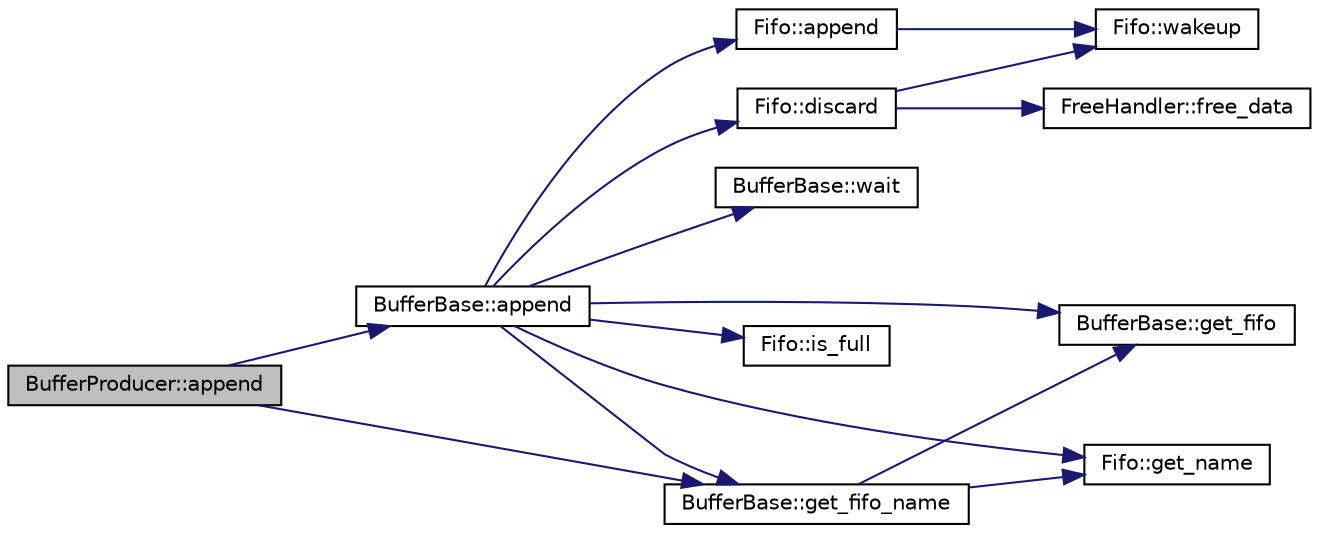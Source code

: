 digraph "BufferProducer::append"
{
 // LATEX_PDF_SIZE
  edge [fontname="Helvetica",fontsize="10",labelfontname="Helvetica",labelfontsize="10"];
  node [fontname="Helvetica",fontsize="10",shape=record];
  rankdir="LR";
  Node1 [label="BufferProducer::append",height=0.2,width=0.4,color="black", fillcolor="grey75", style="filled", fontcolor="black",tooltip=" "];
  Node1 -> Node2 [color="midnightblue",fontsize="10",style="solid",fontname="Helvetica"];
  Node2 [label="BufferBase::append",height=0.2,width=0.4,color="black", fillcolor="white", style="filled",URL="$class_buffer_base.html#a611e3f4eb911fc58bc811062c38b54eb",tooltip=" "];
  Node2 -> Node3 [color="midnightblue",fontsize="10",style="solid",fontname="Helvetica"];
  Node3 [label="Fifo::append",height=0.2,width=0.4,color="black", fillcolor="white", style="filled",URL="$class_fifo.html#a7537606bea89bff788a2ef08235ecc85",tooltip=" "];
  Node3 -> Node4 [color="midnightblue",fontsize="10",style="solid",fontname="Helvetica"];
  Node4 [label="Fifo::wakeup",height=0.2,width=0.4,color="black", fillcolor="white", style="filled",URL="$class_fifo.html#a66c5afd32d254833776d8229bd0b2965",tooltip=" "];
  Node2 -> Node5 [color="midnightblue",fontsize="10",style="solid",fontname="Helvetica"];
  Node5 [label="Fifo::discard",height=0.2,width=0.4,color="black", fillcolor="white", style="filled",URL="$class_fifo.html#aaf0b3a62abbb4dc572a03837dbc4c239",tooltip=" "];
  Node5 -> Node6 [color="midnightblue",fontsize="10",style="solid",fontname="Helvetica"];
  Node6 [label="FreeHandler::free_data",height=0.2,width=0.4,color="black", fillcolor="white", style="filled",URL="$class_free_handler.html#a15544d3026fdca95f0cfbae1a7408bf1",tooltip=" "];
  Node5 -> Node4 [color="midnightblue",fontsize="10",style="solid",fontname="Helvetica"];
  Node2 -> Node7 [color="midnightblue",fontsize="10",style="solid",fontname="Helvetica"];
  Node7 [label="BufferBase::get_fifo",height=0.2,width=0.4,color="black", fillcolor="white", style="filled",URL="$class_buffer_base.html#aad84b9690026b9da88d76d276b47470d",tooltip=" "];
  Node2 -> Node8 [color="midnightblue",fontsize="10",style="solid",fontname="Helvetica"];
  Node8 [label="BufferBase::get_fifo_name",height=0.2,width=0.4,color="black", fillcolor="white", style="filled",URL="$class_buffer_base.html#a801e2e43bb032c4b455f4b18a224e838",tooltip=" "];
  Node8 -> Node7 [color="midnightblue",fontsize="10",style="solid",fontname="Helvetica"];
  Node8 -> Node9 [color="midnightblue",fontsize="10",style="solid",fontname="Helvetica"];
  Node9 [label="Fifo::get_name",height=0.2,width=0.4,color="black", fillcolor="white", style="filled",URL="$class_fifo.html#a8d1a5745a600502cd67bfc642a2b1eb6",tooltip=" "];
  Node2 -> Node9 [color="midnightblue",fontsize="10",style="solid",fontname="Helvetica"];
  Node2 -> Node10 [color="midnightblue",fontsize="10",style="solid",fontname="Helvetica"];
  Node10 [label="Fifo::is_full",height=0.2,width=0.4,color="black", fillcolor="white", style="filled",URL="$class_fifo.html#a0f40023cb98b4264b1f27253c887f912",tooltip=" "];
  Node2 -> Node11 [color="midnightblue",fontsize="10",style="solid",fontname="Helvetica"];
  Node11 [label="BufferBase::wait",height=0.2,width=0.4,color="black", fillcolor="white", style="filled",URL="$class_buffer_base.html#ae7fa60f3c9f233a6f142668b90d335fa",tooltip=" "];
  Node1 -> Node8 [color="midnightblue",fontsize="10",style="solid",fontname="Helvetica"];
}
